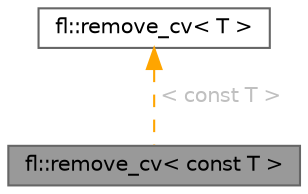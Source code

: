 digraph "fl::remove_cv&lt; const T &gt;"
{
 // INTERACTIVE_SVG=YES
 // LATEX_PDF_SIZE
  bgcolor="transparent";
  edge [fontname=Helvetica,fontsize=10,labelfontname=Helvetica,labelfontsize=10];
  node [fontname=Helvetica,fontsize=10,shape=box,height=0.2,width=0.4];
  Node1 [id="Node000001",label="fl::remove_cv\< const T \>",height=0.2,width=0.4,color="gray40", fillcolor="grey60", style="filled", fontcolor="black",tooltip=" "];
  Node2 -> Node1 [id="edge1_Node000001_Node000002",dir="back",color="orange",style="dashed",tooltip=" ",label=" \< const T \>",fontcolor="grey" ];
  Node2 [id="Node000002",label="fl::remove_cv\< T \>",height=0.2,width=0.4,color="gray40", fillcolor="white", style="filled",URL="$d4/d36/namespacefl.html#d9/dcc/structfl_1_1remove__cv",tooltip=" "];
}
